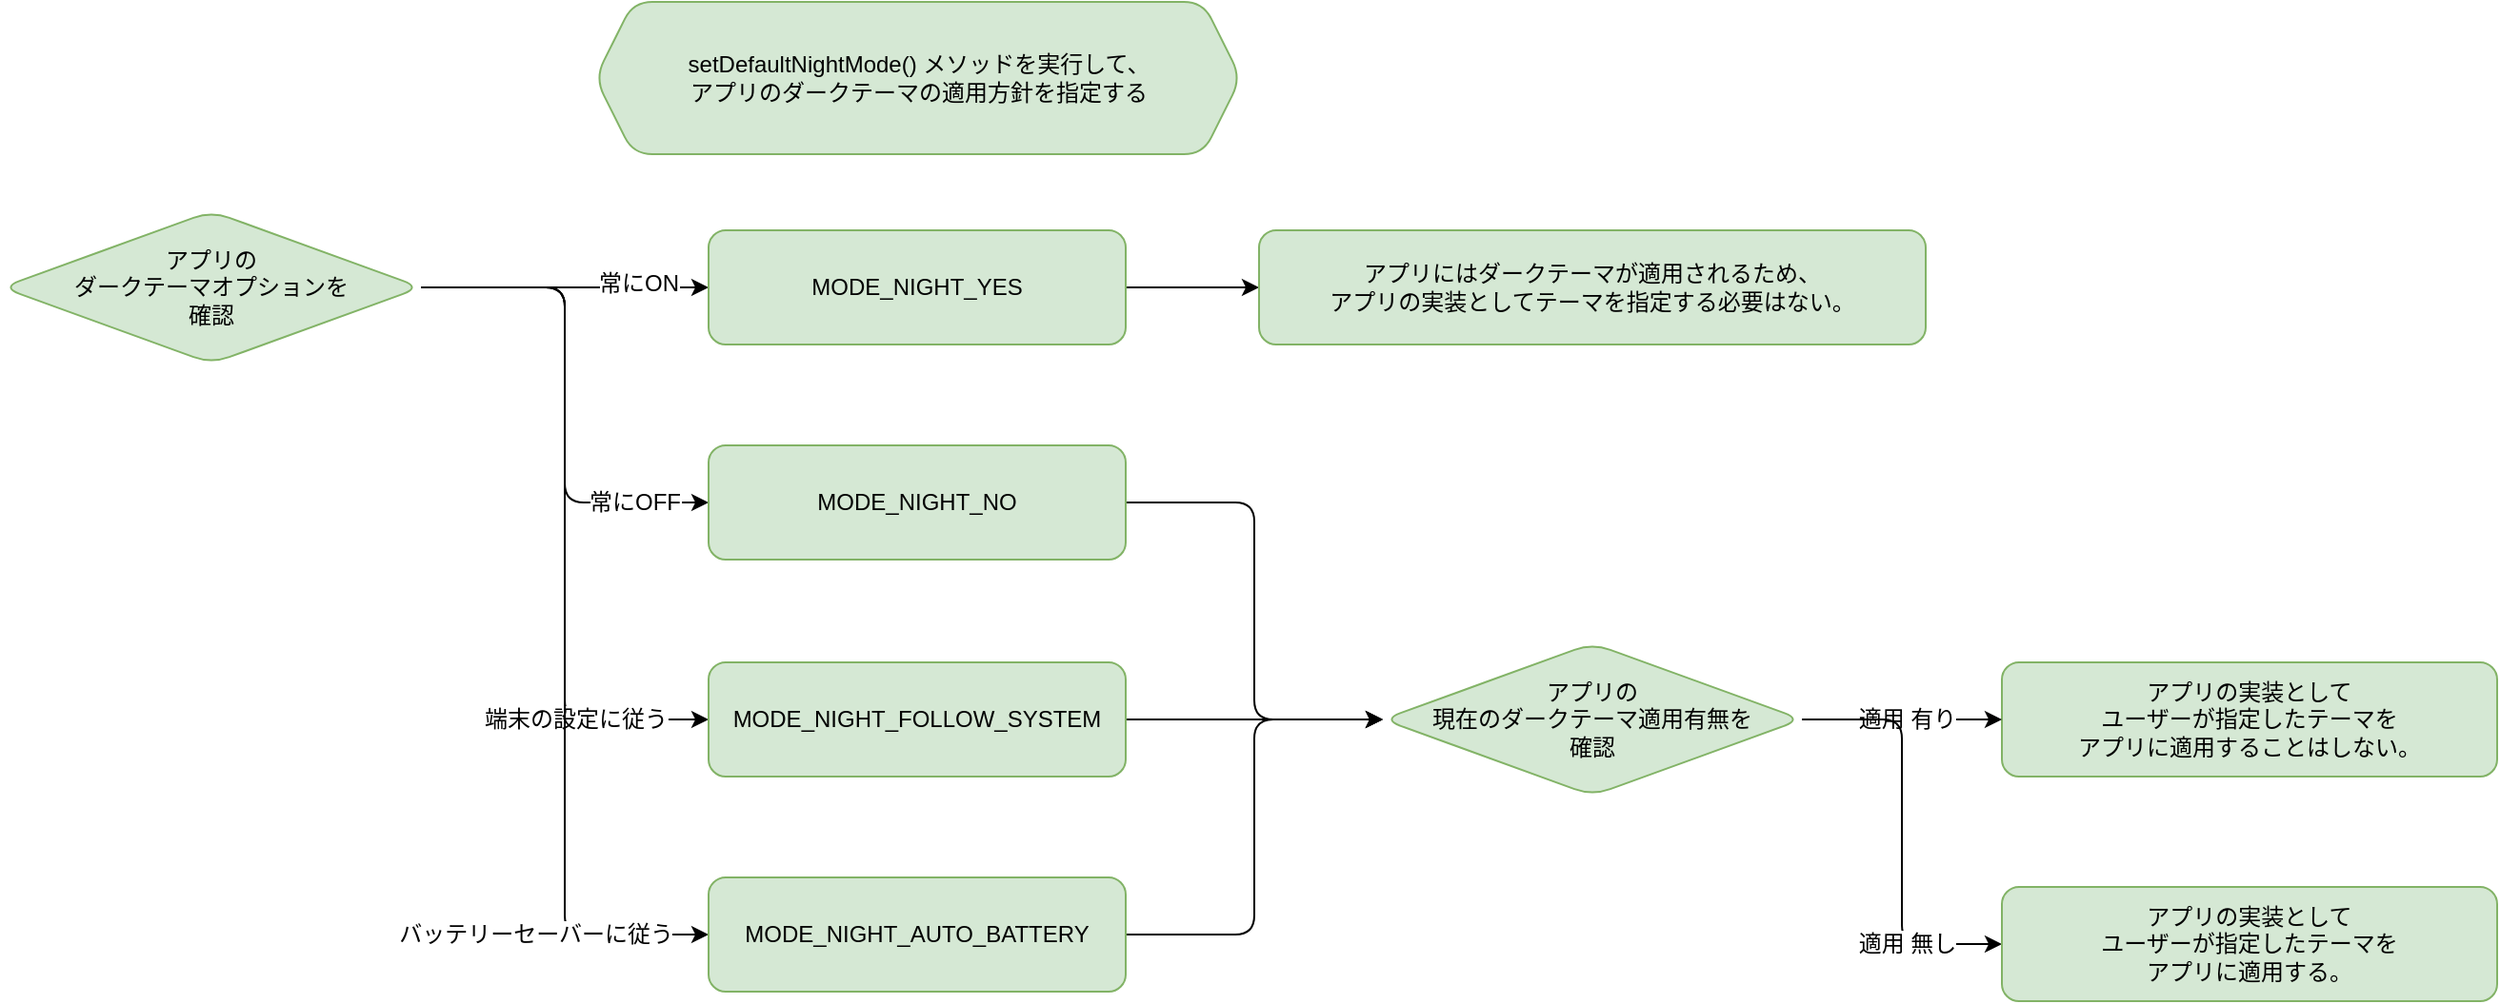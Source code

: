<mxfile>
    <diagram id="wJUneClcTuopfPaZZmZa" name="ページ1">
        <mxGraphModel dx="1386" dy="771" grid="1" gridSize="10" guides="1" tooltips="1" connect="1" arrows="1" fold="1" page="1" pageScale="1" pageWidth="1654" pageHeight="1169" math="0" shadow="0">
            <root>
                <mxCell id="0"/>
                <mxCell id="1" parent="0"/>
                <mxCell id="9" style="edgeStyle=none;html=1;entryX=0;entryY=0.5;entryDx=0;entryDy=0;fontFamily=Helvetica;fontSize=12;fontColor=default;" edge="1" parent="1" source="2" target="4">
                    <mxGeometry relative="1" as="geometry"/>
                </mxCell>
                <mxCell id="16" value="常にON" style="edgeLabel;html=1;align=center;verticalAlign=middle;resizable=0;points=[];fontSize=12;fontFamily=Helvetica;fontColor=default;" vertex="1" connectable="0" parent="9">
                    <mxGeometry x="0.5" y="2" relative="1" as="geometry">
                        <mxPoint as="offset"/>
                    </mxGeometry>
                </mxCell>
                <mxCell id="11" style="edgeStyle=orthogonalEdgeStyle;html=1;entryX=0;entryY=0.5;entryDx=0;entryDy=0;fontFamily=Helvetica;fontSize=12;fontColor=default;" edge="1" parent="1" source="2" target="6">
                    <mxGeometry relative="1" as="geometry"/>
                </mxCell>
                <mxCell id="17" value="常にOFF" style="edgeLabel;html=1;align=center;verticalAlign=middle;resizable=0;points=[];fontSize=12;fontFamily=Helvetica;fontColor=default;" vertex="1" connectable="0" parent="11">
                    <mxGeometry x="0.704" y="-2" relative="1" as="geometry">
                        <mxPoint y="-2" as="offset"/>
                    </mxGeometry>
                </mxCell>
                <mxCell id="13" style="edgeStyle=orthogonalEdgeStyle;shape=connector;rounded=1;html=1;entryX=0;entryY=0.5;entryDx=0;entryDy=0;labelBackgroundColor=default;strokeColor=default;fontFamily=Helvetica;fontSize=12;fontColor=default;endArrow=classic;" edge="1" parent="1" source="2" target="24">
                    <mxGeometry relative="1" as="geometry">
                        <mxPoint x="461" y="470" as="targetPoint"/>
                    </mxGeometry>
                </mxCell>
                <mxCell id="20" value="端末の設定に従う" style="edgeLabel;html=1;align=center;verticalAlign=middle;resizable=0;points=[];fontSize=12;fontFamily=Helvetica;fontColor=default;" vertex="1" connectable="0" parent="13">
                    <mxGeometry x="0.692" y="-2" relative="1" as="geometry">
                        <mxPoint x="-12" y="-2" as="offset"/>
                    </mxGeometry>
                </mxCell>
                <mxCell id="25" style="edgeStyle=orthogonalEdgeStyle;shape=connector;rounded=1;html=1;entryX=0;entryY=0.5;entryDx=0;entryDy=0;labelBackgroundColor=default;strokeColor=default;fontFamily=Helvetica;fontSize=12;fontColor=default;endArrow=classic;" edge="1" parent="1" source="2" target="23">
                    <mxGeometry relative="1" as="geometry"/>
                </mxCell>
                <mxCell id="26" value="バッテリーセーバーに従う" style="edgeLabel;html=1;align=center;verticalAlign=middle;resizable=0;points=[];fontSize=12;fontFamily=Helvetica;fontColor=default;" vertex="1" connectable="0" parent="25">
                    <mxGeometry x="0.784" y="2" relative="1" as="geometry">
                        <mxPoint x="-38" y="2" as="offset"/>
                    </mxGeometry>
                </mxCell>
                <mxCell id="2" value="アプリの&lt;br&gt;ダークテーマオプションを&lt;br&gt;確認" style="rhombus;whiteSpace=wrap;html=1;fillColor=#d5e8d4;strokeColor=#82b366;rounded=1;" vertex="1" parent="1">
                    <mxGeometry x="90" y="170" width="220" height="80" as="geometry"/>
                </mxCell>
                <mxCell id="28" style="edgeStyle=orthogonalEdgeStyle;shape=connector;rounded=1;html=1;entryX=0;entryY=0.5;entryDx=0;entryDy=0;labelBackgroundColor=default;strokeColor=default;fontFamily=Helvetica;fontSize=12;fontColor=default;endArrow=classic;" edge="1" parent="1" source="4" target="27">
                    <mxGeometry relative="1" as="geometry"/>
                </mxCell>
                <mxCell id="4" value="MODE_NIGHT_YES" style="rounded=1;whiteSpace=wrap;html=1;strokeColor=#82b366;fontFamily=Helvetica;fontSize=12;fontColor=default;fillColor=#d5e8d4;flipV=0;" vertex="1" parent="1">
                    <mxGeometry x="461" y="180" width="219" height="60" as="geometry"/>
                </mxCell>
                <mxCell id="30" style="edgeStyle=orthogonalEdgeStyle;shape=connector;rounded=1;html=1;entryX=0;entryY=0.5;entryDx=0;entryDy=0;labelBackgroundColor=default;strokeColor=default;fontFamily=Helvetica;fontSize=12;fontColor=default;endArrow=classic;" edge="1" parent="1" source="6" target="33">
                    <mxGeometry relative="1" as="geometry"/>
                </mxCell>
                <mxCell id="6" value="MODE_NIGHT_NO" style="rounded=1;whiteSpace=wrap;html=1;strokeColor=#82b366;fontFamily=Helvetica;fontSize=12;fontColor=default;fillColor=#d5e8d4;flipV=0;" vertex="1" parent="1">
                    <mxGeometry x="461" y="293" width="219" height="60" as="geometry"/>
                </mxCell>
                <mxCell id="22" value="setDefaultNightMode() メソッドを実行して、&lt;br&gt;アプリのダークテーマの適用方針を指定する" style="shape=hexagon;perimeter=hexagonPerimeter2;whiteSpace=wrap;html=1;fixedSize=1;rounded=1;strokeColor=#82b366;fontFamily=Helvetica;fontSize=12;fontColor=default;fillColor=#d5e8d4;" vertex="1" parent="1">
                    <mxGeometry x="401.5" y="60" width="339" height="80" as="geometry"/>
                </mxCell>
                <mxCell id="32" style="edgeStyle=orthogonalEdgeStyle;shape=connector;rounded=1;html=1;labelBackgroundColor=default;strokeColor=default;fontFamily=Helvetica;fontSize=12;fontColor=default;endArrow=classic;entryX=0;entryY=0.5;entryDx=0;entryDy=0;" edge="1" parent="1" source="23" target="33">
                    <mxGeometry relative="1" as="geometry">
                        <mxPoint x="750" y="320" as="targetPoint"/>
                    </mxGeometry>
                </mxCell>
                <mxCell id="23" value="MODE_NIGHT_AUTO_BATTERY" style="rounded=1;whiteSpace=wrap;html=1;strokeColor=#82b366;fontFamily=Helvetica;fontSize=12;fontColor=default;fillColor=#d5e8d4;flipV=0;" vertex="1" parent="1">
                    <mxGeometry x="461" y="520" width="219" height="60" as="geometry"/>
                </mxCell>
                <mxCell id="31" style="edgeStyle=orthogonalEdgeStyle;shape=connector;rounded=1;html=1;entryX=0;entryY=0.5;entryDx=0;entryDy=0;labelBackgroundColor=default;strokeColor=default;fontFamily=Helvetica;fontSize=12;fontColor=default;endArrow=classic;" edge="1" parent="1" source="24" target="33">
                    <mxGeometry relative="1" as="geometry"/>
                </mxCell>
                <mxCell id="24" value="MODE_NIGHT_FOLLOW_SYSTEM" style="rounded=1;whiteSpace=wrap;html=1;strokeColor=#82b366;fontFamily=Helvetica;fontSize=12;fontColor=default;fillColor=#d5e8d4;flipV=0;" vertex="1" parent="1">
                    <mxGeometry x="461" y="407" width="219" height="60" as="geometry"/>
                </mxCell>
                <mxCell id="27" value="アプリにはダークテーマが適用されるため、&lt;br&gt;アプリの実装としてテーマを指定する必要はない。" style="rounded=1;whiteSpace=wrap;html=1;strokeColor=#82b366;fontFamily=Helvetica;fontSize=12;fontColor=default;fillColor=#d5e8d4;flipV=0;" vertex="1" parent="1">
                    <mxGeometry x="750" y="180" width="350" height="60" as="geometry"/>
                </mxCell>
                <mxCell id="29" value="アプリの実装として&lt;br style=&quot;border-color: var(--border-color);&quot;&gt;ユーザーが指定したテーマを&lt;br&gt;アプリに適用することはしない。" style="rounded=1;whiteSpace=wrap;html=1;strokeColor=#82b366;fontFamily=Helvetica;fontSize=12;fontColor=default;fillColor=#d5e8d4;flipV=0;" vertex="1" parent="1">
                    <mxGeometry x="1140" y="407" width="260" height="60" as="geometry"/>
                </mxCell>
                <mxCell id="35" style="edgeStyle=orthogonalEdgeStyle;shape=connector;rounded=1;html=1;entryX=0;entryY=0.5;entryDx=0;entryDy=0;labelBackgroundColor=default;strokeColor=default;fontFamily=Helvetica;fontSize=12;fontColor=default;endArrow=classic;" edge="1" parent="1" source="33" target="29">
                    <mxGeometry relative="1" as="geometry"/>
                </mxCell>
                <mxCell id="37" value="適用 有り" style="edgeLabel;html=1;align=center;verticalAlign=middle;resizable=0;points=[];fontSize=12;fontFamily=Helvetica;fontColor=default;" vertex="1" connectable="0" parent="35">
                    <mxGeometry x="0.28" y="-1" relative="1" as="geometry">
                        <mxPoint x="-12" y="-1" as="offset"/>
                    </mxGeometry>
                </mxCell>
                <mxCell id="36" style="edgeStyle=orthogonalEdgeStyle;shape=connector;rounded=1;html=1;entryX=0;entryY=0.5;entryDx=0;entryDy=0;labelBackgroundColor=default;strokeColor=default;fontFamily=Helvetica;fontSize=12;fontColor=default;endArrow=classic;" edge="1" parent="1" source="33" target="34">
                    <mxGeometry relative="1" as="geometry"/>
                </mxCell>
                <mxCell id="38" value="適用 無し" style="edgeLabel;html=1;align=center;verticalAlign=middle;resizable=0;points=[];fontSize=12;fontFamily=Helvetica;fontColor=default;" vertex="1" connectable="0" parent="36">
                    <mxGeometry x="0.57" y="1" relative="1" as="geometry">
                        <mxPoint x="-2" y="1" as="offset"/>
                    </mxGeometry>
                </mxCell>
                <mxCell id="33" value="アプリの&lt;br&gt;現在のダークテーマ適用有無を&lt;br&gt;確認" style="rhombus;whiteSpace=wrap;html=1;fillColor=#d5e8d4;strokeColor=#82b366;rounded=1;" vertex="1" parent="1">
                    <mxGeometry x="815" y="397" width="220" height="80" as="geometry"/>
                </mxCell>
                <mxCell id="34" value="アプリの実装として&lt;br&gt;ユーザーが指定したテーマを&lt;br&gt;アプリに適用する。" style="rounded=1;whiteSpace=wrap;html=1;strokeColor=#82b366;fontFamily=Helvetica;fontSize=12;fontColor=default;fillColor=#d5e8d4;flipV=0;" vertex="1" parent="1">
                    <mxGeometry x="1140" y="525" width="260" height="60" as="geometry"/>
                </mxCell>
            </root>
        </mxGraphModel>
    </diagram>
</mxfile>
